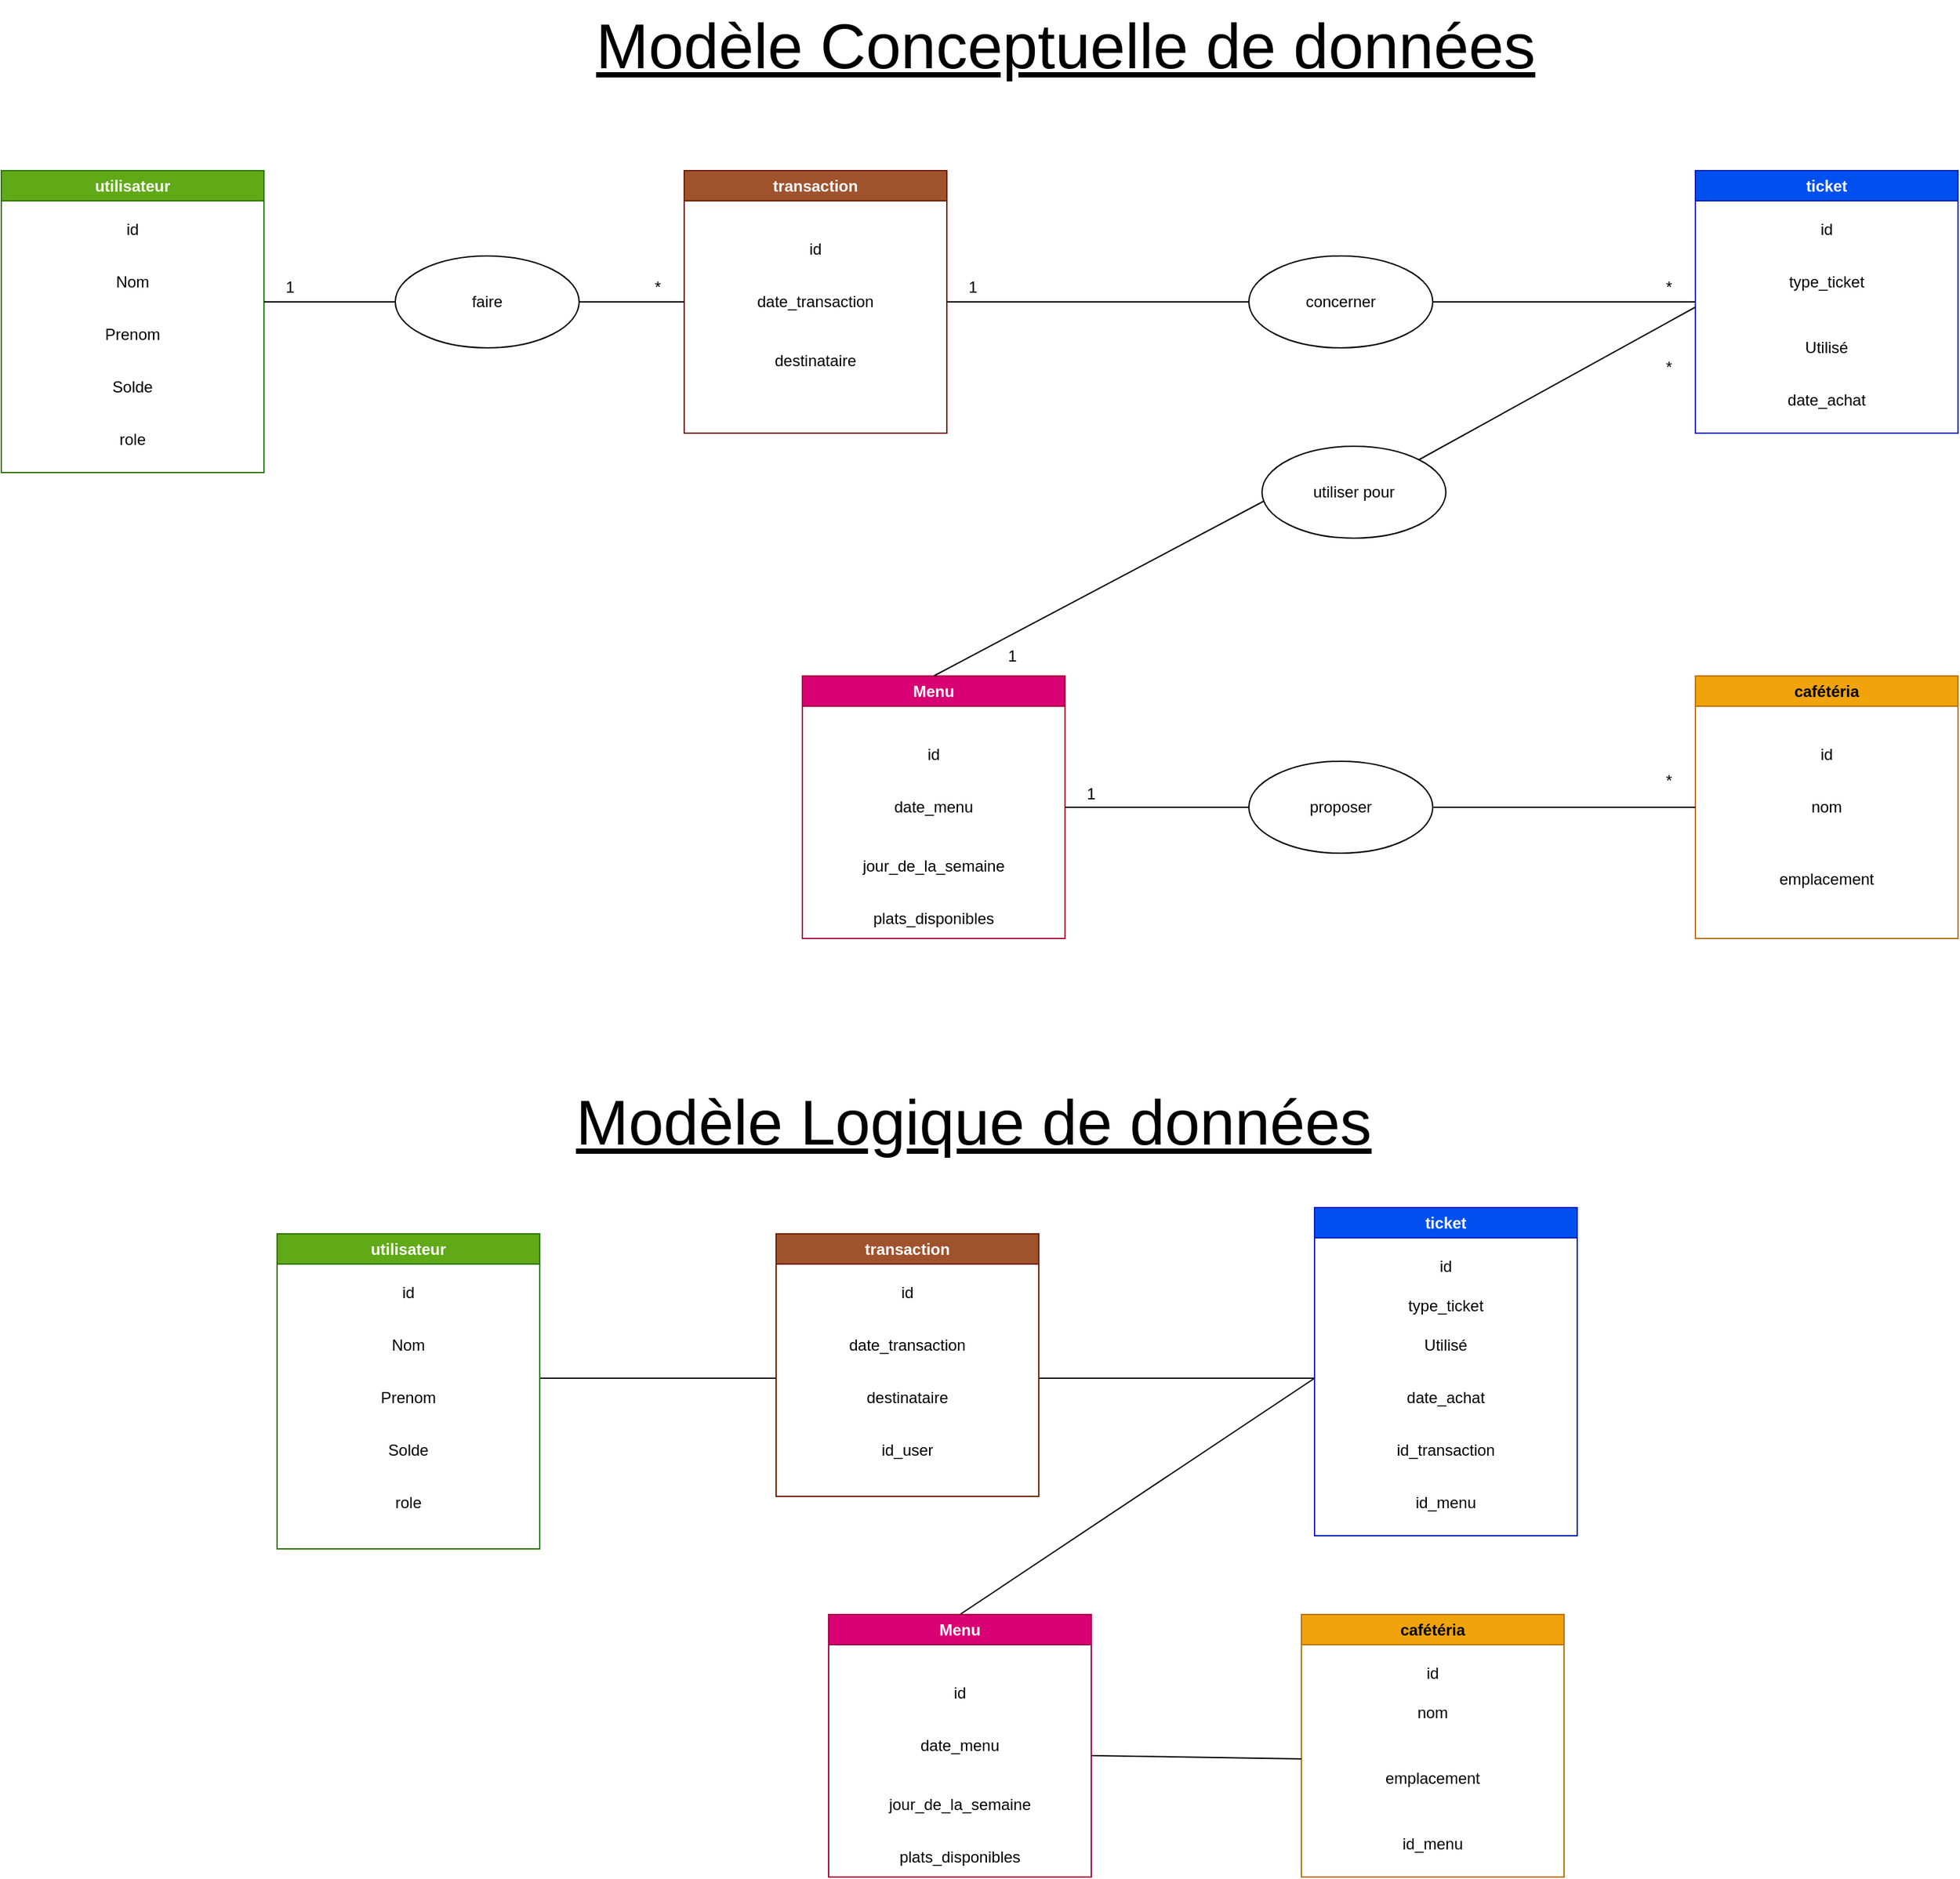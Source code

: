<mxfile>
    <diagram id="vUceqgVmJ7q0rKJyZuXi" name="Page-1">
        <mxGraphModel dx="1733" dy="644" grid="1" gridSize="10" guides="1" tooltips="1" connect="1" arrows="1" fold="1" page="1" pageScale="1" pageWidth="850" pageHeight="1100" math="0" shadow="0">
            <root>
                <mxCell id="0"/>
                <mxCell id="1" parent="0"/>
                <mxCell id="8" value="utilisateur" style="swimlane;whiteSpace=wrap;html=1;strokeColor=#2D7600;fillColor=#60a917;fontColor=#ffffff;" parent="1" vertex="1">
                    <mxGeometry x="-410" y="140" width="200" height="230" as="geometry"/>
                </mxCell>
                <mxCell id="12" value="id" style="text;html=1;strokeColor=none;fillColor=none;align=center;verticalAlign=middle;whiteSpace=wrap;rounded=0;" parent="8" vertex="1">
                    <mxGeometry y="30" width="200" height="30" as="geometry"/>
                </mxCell>
                <mxCell id="13" value="Nom" style="text;html=1;strokeColor=none;fillColor=none;align=center;verticalAlign=middle;whiteSpace=wrap;rounded=0;" parent="8" vertex="1">
                    <mxGeometry y="70" width="200" height="30" as="geometry"/>
                </mxCell>
                <mxCell id="14" value="Prenom" style="text;html=1;strokeColor=none;fillColor=none;align=center;verticalAlign=middle;whiteSpace=wrap;rounded=0;" parent="8" vertex="1">
                    <mxGeometry y="110" width="200" height="30" as="geometry"/>
                </mxCell>
                <mxCell id="15" value="Solde" style="text;html=1;strokeColor=none;fillColor=none;align=center;verticalAlign=middle;whiteSpace=wrap;rounded=0;" parent="8" vertex="1">
                    <mxGeometry y="150" width="200" height="30" as="geometry"/>
                </mxCell>
                <mxCell id="128" value="role" style="text;html=1;strokeColor=none;fillColor=none;align=center;verticalAlign=middle;whiteSpace=wrap;rounded=0;" vertex="1" parent="8">
                    <mxGeometry y="190" width="200" height="30" as="geometry"/>
                </mxCell>
                <mxCell id="9" value="ticket" style="swimlane;whiteSpace=wrap;html=1;strokeColor=#001DBC;fillColor=#0050ef;fontColor=#ffffff;" parent="1" vertex="1">
                    <mxGeometry x="880" y="140" width="200" height="200" as="geometry"/>
                </mxCell>
                <mxCell id="18" value="id" style="text;html=1;strokeColor=none;fillColor=none;align=center;verticalAlign=middle;whiteSpace=wrap;rounded=0;" parent="9" vertex="1">
                    <mxGeometry y="30" width="200" height="30" as="geometry"/>
                </mxCell>
                <mxCell id="20" value="type_ticket" style="text;html=1;strokeColor=none;fillColor=none;align=center;verticalAlign=middle;whiteSpace=wrap;rounded=0;" parent="9" vertex="1">
                    <mxGeometry y="70" width="200" height="30" as="geometry"/>
                </mxCell>
                <mxCell id="32" value="Utilisé" style="text;html=1;strokeColor=none;fillColor=none;align=center;verticalAlign=middle;whiteSpace=wrap;rounded=0;" parent="9" vertex="1">
                    <mxGeometry y="120" width="200" height="30" as="geometry"/>
                </mxCell>
                <mxCell id="34" value="date_achat" style="text;html=1;strokeColor=none;fillColor=none;align=center;verticalAlign=middle;whiteSpace=wrap;rounded=0;" parent="9" vertex="1">
                    <mxGeometry y="160" width="200" height="30" as="geometry"/>
                </mxCell>
                <mxCell id="10" value="Menu" style="swimlane;whiteSpace=wrap;html=1;strokeColor=#A50040;fillColor=#d80073;fontColor=#ffffff;" parent="1" vertex="1">
                    <mxGeometry x="200" y="525" width="200" height="200" as="geometry"/>
                </mxCell>
                <mxCell id="30" value="id" style="text;html=1;strokeColor=none;fillColor=none;align=center;verticalAlign=middle;whiteSpace=wrap;rounded=0;" parent="10" vertex="1">
                    <mxGeometry y="45" width="200" height="30" as="geometry"/>
                </mxCell>
                <mxCell id="31" value="date_menu&lt;span style=&quot;color: rgba(0, 0, 0, 0); font-family: monospace; font-size: 0px; text-align: start;&quot;&gt;%3CmxGraphModel%3E%3Croot%3E%3CmxCell%20id%3D%220%22%2F%3E%3CmxCell%20id%3D%221%22%20parent%3D%220%22%2F%3E%3CmxCell%20id%3D%222%22%20value%3D%22id%22%20style%3D%22text%3Bhtml%3D1%3BstrokeColor%3Dnone%3BfillColor%3Dnone%3Balign%3Dcenter%3BverticalAlign%3Dmiddle%3BwhiteSpace%3Dwrap%3Brounded%3D0%3B%22%20vertex%3D%221%22%20parent%3D%221%22%3E%3CmxGeometry%20x%3D%22650%22%20y%3D%22535%22%20width%3D%22200%22%20height%3D%2230%22%20as%3D%22geometry%22%2F%3E%3C%2FmxCell%3E%3C%2Froot%3E%3C%2FmxGraphModel%3E&lt;/span&gt;&lt;span style=&quot;color: rgba(0, 0, 0, 0); font-family: monospace; font-size: 0px; text-align: start;&quot;&gt;%3CmxGraphModel%3E%3Croot%3E%3CmxCell%20id%3D%220%22%2F%3E%3CmxCell%20id%3D%221%22%20parent%3D%220%22%2F%3E%3CmxCell%20id%3D%222%22%20value%3D%22id%22%20style%3D%22text%3Bhtml%3D1%3BstrokeColor%3Dnone%3BfillColor%3Dnone%3Balign%3Dcenter%3BverticalAlign%3Dmiddle%3BwhiteSpace%3Dwrap%3Brounded%3D0%3B%22%20vertex%3D%221%22%20parent%3D%221%22%3E%3CmxGeometry%20x%3D%22650%22%20y%3D%22535%22%20width%3D%22200%22%20height%3D%2230%22%20as%3D%22geometry%22%2F%3E%3C%2FmxCell%3E%3C%2Froot%3E%3C%2FmxGraphModel%3E&lt;/span&gt;" style="text;html=1;strokeColor=none;fillColor=none;align=center;verticalAlign=middle;whiteSpace=wrap;rounded=0;" parent="10" vertex="1">
                    <mxGeometry y="85" width="200" height="30" as="geometry"/>
                </mxCell>
                <mxCell id="38" value="jour_de_la_semaine" style="text;html=1;strokeColor=none;fillColor=none;align=center;verticalAlign=middle;whiteSpace=wrap;rounded=0;" parent="10" vertex="1">
                    <mxGeometry y="130" width="200" height="30" as="geometry"/>
                </mxCell>
                <mxCell id="50" value="plats_disponibles" style="text;html=1;strokeColor=none;fillColor=none;align=center;verticalAlign=middle;whiteSpace=wrap;rounded=0;" parent="10" vertex="1">
                    <mxGeometry y="170" width="200" height="30" as="geometry"/>
                </mxCell>
                <mxCell id="11" value="cafétéria" style="swimlane;whiteSpace=wrap;html=1;strokeColor=#BD7000;fillColor=#f0a30a;fontColor=#000000;" parent="1" vertex="1">
                    <mxGeometry x="880" y="525" width="200" height="200" as="geometry"/>
                </mxCell>
                <mxCell id="35" value="id" style="text;html=1;strokeColor=none;fillColor=none;align=center;verticalAlign=middle;whiteSpace=wrap;rounded=0;" parent="11" vertex="1">
                    <mxGeometry y="45" width="200" height="30" as="geometry"/>
                </mxCell>
                <mxCell id="36" value="nom" style="text;html=1;strokeColor=none;fillColor=none;align=center;verticalAlign=middle;whiteSpace=wrap;rounded=0;" parent="11" vertex="1">
                    <mxGeometry y="85" width="200" height="30" as="geometry"/>
                </mxCell>
                <mxCell id="37" value="emplacement" style="text;html=1;strokeColor=none;fillColor=none;align=center;verticalAlign=middle;whiteSpace=wrap;rounded=0;" parent="11" vertex="1">
                    <mxGeometry y="140" width="200" height="30" as="geometry"/>
                </mxCell>
                <mxCell id="21" value="concerner" style="ellipse;whiteSpace=wrap;html=1;strokeColor=default;" parent="1" vertex="1">
                    <mxGeometry x="540" y="205" width="140" height="70" as="geometry"/>
                </mxCell>
                <mxCell id="25" value="1" style="text;html=1;strokeColor=none;fillColor=none;align=center;verticalAlign=middle;whiteSpace=wrap;rounded=0;" parent="1" vertex="1">
                    <mxGeometry x="310" y="214" width="40" height="30" as="geometry"/>
                </mxCell>
                <mxCell id="26" value="*" style="text;html=1;strokeColor=none;fillColor=none;align=center;verticalAlign=middle;whiteSpace=wrap;rounded=0;" parent="1" vertex="1">
                    <mxGeometry x="840" y="214" width="40" height="30" as="geometry"/>
                </mxCell>
                <mxCell id="27" value="proposer" style="ellipse;whiteSpace=wrap;html=1;strokeColor=default;" parent="1" vertex="1">
                    <mxGeometry x="540" y="590" width="140" height="70" as="geometry"/>
                </mxCell>
                <mxCell id="39" value="faire" style="ellipse;whiteSpace=wrap;html=1;strokeColor=default;" parent="1" vertex="1">
                    <mxGeometry x="-110" y="205" width="140" height="70" as="geometry"/>
                </mxCell>
                <mxCell id="40" value="transaction" style="swimlane;whiteSpace=wrap;html=1;strokeColor=#6D1F00;fillColor=#a0522d;fontColor=#ffffff;" parent="1" vertex="1">
                    <mxGeometry x="110" y="140" width="200" height="200" as="geometry"/>
                </mxCell>
                <mxCell id="41" value="id" style="text;html=1;strokeColor=none;fillColor=none;align=center;verticalAlign=middle;whiteSpace=wrap;rounded=0;" parent="40" vertex="1">
                    <mxGeometry y="45" width="200" height="30" as="geometry"/>
                </mxCell>
                <mxCell id="42" value="date_transaction" style="text;html=1;strokeColor=none;fillColor=none;align=center;verticalAlign=middle;whiteSpace=wrap;rounded=0;" parent="40" vertex="1">
                    <mxGeometry y="85" width="200" height="30" as="geometry"/>
                </mxCell>
                <mxCell id="43" value="destinataire" style="text;html=1;strokeColor=none;fillColor=none;align=center;verticalAlign=middle;whiteSpace=wrap;rounded=0;" parent="40" vertex="1">
                    <mxGeometry y="130" width="200" height="30" as="geometry"/>
                </mxCell>
                <mxCell id="46" value="" style="endArrow=none;html=1;exitX=1;exitY=0.5;exitDx=0;exitDy=0;" parent="1" source="31" target="27" edge="1">
                    <mxGeometry width="50" height="50" relative="1" as="geometry">
                        <mxPoint x="360" y="460" as="sourcePoint"/>
                        <mxPoint x="410" y="410" as="targetPoint"/>
                    </mxGeometry>
                </mxCell>
                <mxCell id="47" value="" style="endArrow=none;html=1;exitX=1;exitY=0.5;exitDx=0;exitDy=0;entryX=0;entryY=0.5;entryDx=0;entryDy=0;" parent="1" source="21" target="9" edge="1">
                    <mxGeometry width="50" height="50" relative="1" as="geometry">
                        <mxPoint x="570" y="300" as="sourcePoint"/>
                        <mxPoint x="650" y="240" as="targetPoint"/>
                    </mxGeometry>
                </mxCell>
                <mxCell id="48" value="" style="endArrow=none;html=1;entryX=0;entryY=0.5;entryDx=0;entryDy=0;" parent="1" target="21" edge="1">
                    <mxGeometry width="50" height="50" relative="1" as="geometry">
                        <mxPoint x="310" y="240" as="sourcePoint"/>
                        <mxPoint x="410" y="410" as="targetPoint"/>
                    </mxGeometry>
                </mxCell>
                <mxCell id="49" value="" style="endArrow=none;html=1;entryX=0;entryY=0.5;entryDx=0;entryDy=0;exitX=1;exitY=0.5;exitDx=0;exitDy=0;" parent="1" source="27" target="36" edge="1">
                    <mxGeometry width="50" height="50" relative="1" as="geometry">
                        <mxPoint x="360" y="460" as="sourcePoint"/>
                        <mxPoint x="410" y="410" as="targetPoint"/>
                    </mxGeometry>
                </mxCell>
                <mxCell id="51" value="1" style="text;html=1;strokeColor=none;fillColor=none;align=center;verticalAlign=middle;whiteSpace=wrap;rounded=0;" parent="1" vertex="1">
                    <mxGeometry x="-210" y="214" width="40" height="30" as="geometry"/>
                </mxCell>
                <mxCell id="52" value="*" style="text;html=1;strokeColor=none;fillColor=none;align=center;verticalAlign=middle;whiteSpace=wrap;rounded=0;" parent="1" vertex="1">
                    <mxGeometry x="70" y="214" width="40" height="30" as="geometry"/>
                </mxCell>
                <mxCell id="53" value="" style="endArrow=none;html=1;exitX=1;exitY=0.5;exitDx=0;exitDy=0;" parent="1" source="39" edge="1">
                    <mxGeometry width="50" height="50" relative="1" as="geometry">
                        <mxPoint x="130" y="460" as="sourcePoint"/>
                        <mxPoint x="110" y="240" as="targetPoint"/>
                    </mxGeometry>
                </mxCell>
                <mxCell id="54" value="" style="endArrow=none;html=1;entryX=0;entryY=0.5;entryDx=0;entryDy=0;exitX=1;exitY=1;exitDx=0;exitDy=0;" parent="1" source="13" target="39" edge="1">
                    <mxGeometry width="50" height="50" relative="1" as="geometry">
                        <mxPoint x="130" y="460" as="sourcePoint"/>
                        <mxPoint x="180" y="410" as="targetPoint"/>
                    </mxGeometry>
                </mxCell>
                <mxCell id="55" value="utiliser pour" style="ellipse;whiteSpace=wrap;html=1;strokeColor=default;" parent="1" vertex="1">
                    <mxGeometry x="550" y="350" width="140" height="70" as="geometry"/>
                </mxCell>
                <mxCell id="56" value="" style="endArrow=none;html=1;entryX=0.007;entryY=0.6;entryDx=0;entryDy=0;entryPerimeter=0;exitX=0.5;exitY=0;exitDx=0;exitDy=0;" parent="1" source="10" target="55" edge="1">
                    <mxGeometry width="50" height="50" relative="1" as="geometry">
                        <mxPoint x="320" y="250" as="sourcePoint"/>
                        <mxPoint x="420" y="250" as="targetPoint"/>
                    </mxGeometry>
                </mxCell>
                <mxCell id="57" value="" style="endArrow=none;html=1;entryX=1;entryY=1;entryDx=0;entryDy=0;exitX=1;exitY=0;exitDx=0;exitDy=0;" parent="1" source="55" target="26" edge="1">
                    <mxGeometry width="50" height="50" relative="1" as="geometry">
                        <mxPoint x="490" y="390" as="sourcePoint"/>
                        <mxPoint x="430" y="260" as="targetPoint"/>
                    </mxGeometry>
                </mxCell>
                <mxCell id="58" value="1" style="text;html=1;strokeColor=none;fillColor=none;align=center;verticalAlign=middle;whiteSpace=wrap;rounded=0;" parent="1" vertex="1">
                    <mxGeometry x="340" y="495" width="40" height="30" as="geometry"/>
                </mxCell>
                <mxCell id="59" value="*" style="text;html=1;strokeColor=none;fillColor=none;align=center;verticalAlign=middle;whiteSpace=wrap;rounded=0;" parent="1" vertex="1">
                    <mxGeometry x="840" y="275" width="40" height="30" as="geometry"/>
                </mxCell>
                <mxCell id="61" value="*" style="text;html=1;strokeColor=none;fillColor=none;align=center;verticalAlign=middle;whiteSpace=wrap;rounded=0;" parent="1" vertex="1">
                    <mxGeometry x="840" y="590" width="40" height="30" as="geometry"/>
                </mxCell>
                <mxCell id="62" value="1" style="text;html=1;strokeColor=none;fillColor=none;align=center;verticalAlign=middle;whiteSpace=wrap;rounded=0;" parent="1" vertex="1">
                    <mxGeometry x="400" y="600" width="40" height="30" as="geometry"/>
                </mxCell>
                <mxCell id="64" value="&lt;font style=&quot;font-size: 48px;&quot;&gt;&lt;u&gt;Modèle Conceptuelle de données&lt;/u&gt;&lt;/font&gt;" style="text;html=1;align=center;verticalAlign=middle;resizable=0;points=[];autosize=1;strokeColor=none;fillColor=none;" parent="1" vertex="1">
                    <mxGeometry x="30" y="10" width="740" height="70" as="geometry"/>
                </mxCell>
                <mxCell id="65" value="&lt;font style=&quot;font-size: 48px;&quot;&gt;&lt;u&gt;Modèle Logique de données&lt;/u&gt;&lt;/font&gt;" style="text;html=1;align=center;verticalAlign=middle;resizable=0;points=[];autosize=1;strokeColor=none;fillColor=none;" parent="1" vertex="1">
                    <mxGeometry x="15" y="830" width="630" height="70" as="geometry"/>
                </mxCell>
                <mxCell id="77" value="cafétéria" style="swimlane;whiteSpace=wrap;html=1;strokeColor=#BD7000;fillColor=#f0a30a;fontColor=#000000;" parent="1" vertex="1">
                    <mxGeometry x="580" y="1240" width="200" height="200" as="geometry"/>
                </mxCell>
                <mxCell id="78" value="id" style="text;html=1;strokeColor=none;fillColor=none;align=center;verticalAlign=middle;whiteSpace=wrap;rounded=0;" parent="77" vertex="1">
                    <mxGeometry y="30" width="200" height="30" as="geometry"/>
                </mxCell>
                <mxCell id="79" value="nom" style="text;html=1;strokeColor=none;fillColor=none;align=center;verticalAlign=middle;whiteSpace=wrap;rounded=0;" parent="77" vertex="1">
                    <mxGeometry y="60" width="200" height="30" as="geometry"/>
                </mxCell>
                <mxCell id="80" value="emplacement" style="text;html=1;strokeColor=none;fillColor=none;align=center;verticalAlign=middle;whiteSpace=wrap;rounded=0;" parent="77" vertex="1">
                    <mxGeometry y="110" width="200" height="30" as="geometry"/>
                </mxCell>
                <mxCell id="127" value="id_menu" style="text;html=1;strokeColor=none;fillColor=none;align=center;verticalAlign=middle;whiteSpace=wrap;rounded=0;" parent="77" vertex="1">
                    <mxGeometry y="160" width="200" height="30" as="geometry"/>
                </mxCell>
                <mxCell id="89" value="" style="endArrow=none;html=1;exitX=1;exitY=0.75;exitDx=0;exitDy=0;entryX=0;entryY=0;entryDx=0;entryDy=0;" parent="1" source="121" target="80" edge="1">
                    <mxGeometry width="50" height="50" relative="1" as="geometry">
                        <mxPoint x="450" y="1450" as="sourcePoint"/>
                        <mxPoint x="590.013" y="1445.667" as="targetPoint"/>
                    </mxGeometry>
                </mxCell>
                <mxCell id="91" value="" style="endArrow=none;html=1;entryX=0;entryY=0;entryDx=0;entryDy=0;" parent="1" target="118" edge="1">
                    <mxGeometry width="50" height="50" relative="1" as="geometry">
                        <mxPoint x="380" y="1060" as="sourcePoint"/>
                        <mxPoint x="590" y="1060" as="targetPoint"/>
                    </mxGeometry>
                </mxCell>
                <mxCell id="96" value="" style="endArrow=none;html=1;exitX=1;exitY=0;exitDx=0;exitDy=0;" parent="1" source="107" edge="1">
                    <mxGeometry width="50" height="50" relative="1" as="geometry">
                        <mxPoint x="60" y="1059.5" as="sourcePoint"/>
                        <mxPoint x="180" y="1060" as="targetPoint"/>
                    </mxGeometry>
                </mxCell>
                <mxCell id="98" value="" style="endArrow=none;html=1;exitX=0.5;exitY=0;exitDx=0;exitDy=0;" parent="1" source="119" edge="1">
                    <mxGeometry width="50" height="50" relative="1" as="geometry">
                        <mxPoint x="350" y="1350" as="sourcePoint"/>
                        <mxPoint x="590" y="1060" as="targetPoint"/>
                    </mxGeometry>
                </mxCell>
                <mxCell id="104" value="utilisateur" style="swimlane;whiteSpace=wrap;html=1;strokeColor=#2D7600;fillColor=#60a917;fontColor=#ffffff;" parent="1" vertex="1">
                    <mxGeometry x="-200" y="950" width="200" height="240" as="geometry"/>
                </mxCell>
                <mxCell id="105" value="id" style="text;html=1;strokeColor=none;fillColor=none;align=center;verticalAlign=middle;whiteSpace=wrap;rounded=0;" parent="104" vertex="1">
                    <mxGeometry y="30" width="200" height="30" as="geometry"/>
                </mxCell>
                <mxCell id="106" value="Nom" style="text;html=1;strokeColor=none;fillColor=none;align=center;verticalAlign=middle;whiteSpace=wrap;rounded=0;" parent="104" vertex="1">
                    <mxGeometry y="70" width="200" height="30" as="geometry"/>
                </mxCell>
                <mxCell id="107" value="Prenom" style="text;html=1;strokeColor=none;fillColor=none;align=center;verticalAlign=middle;whiteSpace=wrap;rounded=0;" parent="104" vertex="1">
                    <mxGeometry y="110" width="200" height="30" as="geometry"/>
                </mxCell>
                <mxCell id="108" value="Solde" style="text;html=1;strokeColor=none;fillColor=none;align=center;verticalAlign=middle;whiteSpace=wrap;rounded=0;" parent="104" vertex="1">
                    <mxGeometry y="150" width="200" height="30" as="geometry"/>
                </mxCell>
                <mxCell id="129" value="role" style="text;html=1;strokeColor=none;fillColor=none;align=center;verticalAlign=middle;whiteSpace=wrap;rounded=0;" vertex="1" parent="104">
                    <mxGeometry y="190" width="200" height="30" as="geometry"/>
                </mxCell>
                <mxCell id="110" value="transaction" style="swimlane;whiteSpace=wrap;html=1;strokeColor=#6D1F00;fillColor=#a0522d;fontColor=#ffffff;" parent="1" vertex="1">
                    <mxGeometry x="180" y="950" width="200" height="200" as="geometry"/>
                </mxCell>
                <mxCell id="111" value="id" style="text;html=1;strokeColor=none;fillColor=none;align=center;verticalAlign=middle;whiteSpace=wrap;rounded=0;" parent="110" vertex="1">
                    <mxGeometry y="30" width="200" height="30" as="geometry"/>
                </mxCell>
                <mxCell id="112" value="date_transaction" style="text;html=1;strokeColor=none;fillColor=none;align=center;verticalAlign=middle;whiteSpace=wrap;rounded=0;" parent="110" vertex="1">
                    <mxGeometry y="70" width="200" height="30" as="geometry"/>
                </mxCell>
                <mxCell id="113" value="destinataire" style="text;html=1;strokeColor=none;fillColor=none;align=center;verticalAlign=middle;whiteSpace=wrap;rounded=0;" parent="110" vertex="1">
                    <mxGeometry y="110" width="200" height="30" as="geometry"/>
                </mxCell>
                <mxCell id="124" value="id_user" style="text;html=1;strokeColor=none;fillColor=none;align=center;verticalAlign=middle;whiteSpace=wrap;rounded=0;" parent="110" vertex="1">
                    <mxGeometry y="150" width="200" height="30" as="geometry"/>
                </mxCell>
                <mxCell id="114" value="ticket" style="swimlane;whiteSpace=wrap;html=1;strokeColor=#001DBC;fillColor=#0050ef;fontColor=#ffffff;" parent="1" vertex="1">
                    <mxGeometry x="590" y="930" width="200" height="250" as="geometry"/>
                </mxCell>
                <mxCell id="115" value="id" style="text;html=1;strokeColor=none;fillColor=none;align=center;verticalAlign=middle;whiteSpace=wrap;rounded=0;" parent="114" vertex="1">
                    <mxGeometry y="30" width="200" height="30" as="geometry"/>
                </mxCell>
                <mxCell id="116" value="type_ticket" style="text;html=1;strokeColor=none;fillColor=none;align=center;verticalAlign=middle;whiteSpace=wrap;rounded=0;" parent="114" vertex="1">
                    <mxGeometry y="60" width="200" height="30" as="geometry"/>
                </mxCell>
                <mxCell id="117" value="Utilisé" style="text;html=1;strokeColor=none;fillColor=none;align=center;verticalAlign=middle;whiteSpace=wrap;rounded=0;" parent="114" vertex="1">
                    <mxGeometry y="90" width="200" height="30" as="geometry"/>
                </mxCell>
                <mxCell id="118" value="date_achat" style="text;html=1;strokeColor=none;fillColor=none;align=center;verticalAlign=middle;whiteSpace=wrap;rounded=0;" parent="114" vertex="1">
                    <mxGeometry y="130" width="200" height="30" as="geometry"/>
                </mxCell>
                <mxCell id="125" value="id_transaction" style="text;html=1;strokeColor=none;fillColor=none;align=center;verticalAlign=middle;whiteSpace=wrap;rounded=0;" parent="114" vertex="1">
                    <mxGeometry y="170" width="200" height="30" as="geometry"/>
                </mxCell>
                <mxCell id="126" value="id_menu" style="text;html=1;strokeColor=none;fillColor=none;align=center;verticalAlign=middle;whiteSpace=wrap;rounded=0;" parent="114" vertex="1">
                    <mxGeometry y="210" width="200" height="30" as="geometry"/>
                </mxCell>
                <mxCell id="119" value="Menu" style="swimlane;whiteSpace=wrap;html=1;strokeColor=#A50040;fillColor=#d80073;fontColor=#ffffff;" parent="1" vertex="1">
                    <mxGeometry x="220" y="1240" width="200" height="200" as="geometry"/>
                </mxCell>
                <mxCell id="120" value="id" style="text;html=1;strokeColor=none;fillColor=none;align=center;verticalAlign=middle;whiteSpace=wrap;rounded=0;" parent="119" vertex="1">
                    <mxGeometry y="45" width="200" height="30" as="geometry"/>
                </mxCell>
                <mxCell id="121" value="date_menu&lt;span style=&quot;color: rgba(0, 0, 0, 0); font-family: monospace; font-size: 0px; text-align: start;&quot;&gt;%3CmxGraphModel%3E%3Croot%3E%3CmxCell%20id%3D%220%22%2F%3E%3CmxCell%20id%3D%221%22%20parent%3D%220%22%2F%3E%3CmxCell%20id%3D%222%22%20value%3D%22id%22%20style%3D%22text%3Bhtml%3D1%3BstrokeColor%3Dnone%3BfillColor%3Dnone%3Balign%3Dcenter%3BverticalAlign%3Dmiddle%3BwhiteSpace%3Dwrap%3Brounded%3D0%3B%22%20vertex%3D%221%22%20parent%3D%221%22%3E%3CmxGeometry%20x%3D%22650%22%20y%3D%22535%22%20width%3D%22200%22%20height%3D%2230%22%20as%3D%22geometry%22%2F%3E%3C%2FmxCell%3E%3C%2Froot%3E%3C%2FmxGraphModel%3E&lt;/span&gt;&lt;span style=&quot;color: rgba(0, 0, 0, 0); font-family: monospace; font-size: 0px; text-align: start;&quot;&gt;%3CmxGraphModel%3E%3Croot%3E%3CmxCell%20id%3D%220%22%2F%3E%3CmxCell%20id%3D%221%22%20parent%3D%220%22%2F%3E%3CmxCell%20id%3D%222%22%20value%3D%22id%22%20style%3D%22text%3Bhtml%3D1%3BstrokeColor%3Dnone%3BfillColor%3Dnone%3Balign%3Dcenter%3BverticalAlign%3Dmiddle%3BwhiteSpace%3Dwrap%3Brounded%3D0%3B%22%20vertex%3D%221%22%20parent%3D%221%22%3E%3CmxGeometry%20x%3D%22650%22%20y%3D%22535%22%20width%3D%22200%22%20height%3D%2230%22%20as%3D%22geometry%22%2F%3E%3C%2FmxCell%3E%3C%2Froot%3E%3C%2FmxGraphModel%3E&lt;/span&gt;" style="text;html=1;strokeColor=none;fillColor=none;align=center;verticalAlign=middle;whiteSpace=wrap;rounded=0;" parent="119" vertex="1">
                    <mxGeometry y="85" width="200" height="30" as="geometry"/>
                </mxCell>
                <mxCell id="122" value="jour_de_la_semaine" style="text;html=1;strokeColor=none;fillColor=none;align=center;verticalAlign=middle;whiteSpace=wrap;rounded=0;" parent="119" vertex="1">
                    <mxGeometry y="130" width="200" height="30" as="geometry"/>
                </mxCell>
                <mxCell id="123" value="plats_disponibles" style="text;html=1;strokeColor=none;fillColor=none;align=center;verticalAlign=middle;whiteSpace=wrap;rounded=0;" parent="119" vertex="1">
                    <mxGeometry y="170" width="200" height="30" as="geometry"/>
                </mxCell>
            </root>
        </mxGraphModel>
    </diagram>
</mxfile>